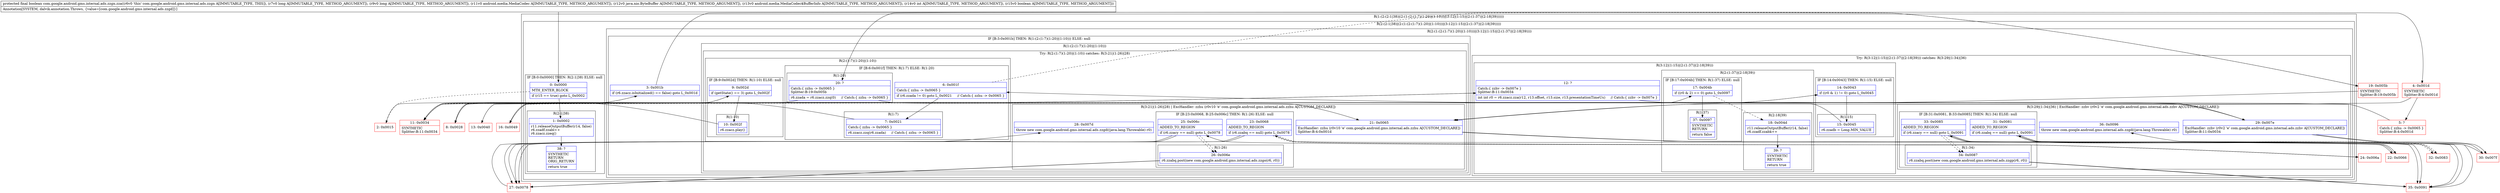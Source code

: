 digraph "CFG forcom.google.android.gms.internal.ads.zzgn.zza(JJLandroid\/media\/MediaCodec;Ljava\/nio\/ByteBuffer;Landroid\/media\/MediaCodec$BufferInfo;IZ)Z" {
subgraph cluster_Region_1092945754 {
label = "R(1:(2:(2:1|38)|(2:(1:(2:(1:7)(1:20)|(1:10)))|(3:12|(1:15)|(2:(1:37)|(2:18|39))))))";
node [shape=record,color=blue];
subgraph cluster_Region_2047960427 {
label = "R(2:(2:1|38)|(2:(1:(2:(1:7)(1:20)|(1:10)))|(3:12|(1:15)|(2:(1:37)|(2:18|39)))))";
node [shape=record,color=blue];
subgraph cluster_IfRegion_628345349 {
label = "IF [B:0:0x0000] THEN: R(2:1|38) ELSE: null";
node [shape=record,color=blue];
Node_0 [shape=record,label="{0\:\ 0x0000|MTH_ENTER_BLOCK\l|if (r15 == true) goto L_0x0002\l}"];
subgraph cluster_Region_1385769982 {
label = "R(2:1|38)";
node [shape=record,color=blue];
Node_1 [shape=record,label="{1\:\ 0x0002|r11.releaseOutputBuffer(r14, false)\lr6.zzadf.zzabl++\lr6.zzacz.zzeq()\l}"];
Node_38 [shape=record,label="{38\:\ ?|SYNTHETIC\lRETURN\lORIG_RETURN\l|return true\l}"];
}
}
subgraph cluster_Region_997194016 {
label = "R(2:(1:(2:(1:7)(1:20)|(1:10)))|(3:12|(1:15)|(2:(1:37)|(2:18|39))))";
node [shape=record,color=blue];
subgraph cluster_IfRegion_1252325659 {
label = "IF [B:3:0x001b] THEN: R(1:(2:(1:7)(1:20)|(1:10))) ELSE: null";
node [shape=record,color=blue];
Node_3 [shape=record,label="{3\:\ 0x001b|if (r6.zzacz.isInitialized() == false) goto L_0x001d\l}"];
subgraph cluster_Region_1899766184 {
label = "R(1:(2:(1:7)(1:20)|(1:10)))";
node [shape=record,color=blue];
subgraph cluster_TryCatchRegion_1793143466 {
label = "Try: R(2:(1:7)(1:20)|(1:10)) catches: R(3:21|(1:26)|28)";
node [shape=record,color=blue];
subgraph cluster_Region_771973167 {
label = "R(2:(1:7)(1:20)|(1:10))";
node [shape=record,color=blue];
subgraph cluster_IfRegion_1132603605 {
label = "IF [B:6:0x001f] THEN: R(1:7) ELSE: R(1:20)";
node [shape=record,color=blue];
Node_6 [shape=record,label="{6\:\ 0x001f|Catch:\{ zzhu \-\> 0x0065 \}\l|if (r6.zzada != 0) goto L_0x0021     \/\/ Catch:\{ zzhu \-\> 0x0065 \}\l}"];
subgraph cluster_Region_1394827372 {
label = "R(1:7)";
node [shape=record,color=blue];
Node_7 [shape=record,label="{7\:\ 0x0021|Catch:\{ zzhu \-\> 0x0065 \}\l|r6.zzacz.zzq(r6.zzada)     \/\/ Catch:\{ zzhu \-\> 0x0065 \}\l}"];
}
subgraph cluster_Region_808746176 {
label = "R(1:20)";
node [shape=record,color=blue];
Node_20 [shape=record,label="{20\:\ ?|Catch:\{ zzhu \-\> 0x0065 \}\lSplitter:B:19:0x005b\l|r6.zzada = r6.zzacz.zzq(0)     \/\/ Catch:\{ zzhu \-\> 0x0065 \}\l}"];
}
}
subgraph cluster_IfRegion_84107505 {
label = "IF [B:9:0x002d] THEN: R(1:10) ELSE: null";
node [shape=record,color=blue];
Node_9 [shape=record,label="{9\:\ 0x002d|if (getState() == 3) goto L_0x002f\l}"];
subgraph cluster_Region_1461003268 {
label = "R(1:10)";
node [shape=record,color=blue];
Node_10 [shape=record,label="{10\:\ 0x002f|r6.zzacz.play()\l}"];
}
}
}
subgraph cluster_Region_528293514 {
label = "R(3:21|(1:26)|28) | ExcHandler: zzhu (r0v10 'e' com.google.android.gms.internal.ads.zzhu A[CUSTOM_DECLARE])\l";
node [shape=record,color=blue];
Node_21 [shape=record,label="{21\:\ 0x0065|ExcHandler: zzhu (r0v10 'e' com.google.android.gms.internal.ads.zzhu A[CUSTOM_DECLARE])\lSplitter:B:4:0x001d\l}"];
subgraph cluster_IfRegion_205300697 {
label = "IF [B:23:0x0068, B:25:0x006c] THEN: R(1:26) ELSE: null";
node [shape=record,color=blue];
Node_23 [shape=record,label="{23\:\ 0x0068|ADDED_TO_REGION\l|if (r6.zzabq == null) goto L_0x0078\l}"];
Node_25 [shape=record,label="{25\:\ 0x006c|ADDED_TO_REGION\l|if (r6.zzacy == null) goto L_0x0078\l}"];
subgraph cluster_Region_304500295 {
label = "R(1:26)";
node [shape=record,color=blue];
Node_26 [shape=record,label="{26\:\ 0x006e|r6.zzabq.post(new com.google.android.gms.internal.ads.zzgo(r6, r0))\l}"];
}
}
Node_28 [shape=record,label="{28\:\ 0x007d|throw new com.google.android.gms.internal.ads.zzgd((java.lang.Throwable) r0)\l}"];
}
}
}
}
subgraph cluster_TryCatchRegion_1819114755 {
label = "Try: R(3:12|(1:15)|(2:(1:37)|(2:18|39))) catches: R(3:29|(1:34)|36)";
node [shape=record,color=blue];
subgraph cluster_Region_599661012 {
label = "R(3:12|(1:15)|(2:(1:37)|(2:18|39)))";
node [shape=record,color=blue];
Node_12 [shape=record,label="{12\:\ ?|Catch:\{ zzhv \-\> 0x007e \}\lSplitter:B:11:0x0034\l|int int r0 = r6.zzacz.zza(r12, r13.offset, r13.size, r13.presentationTimeUs)     \/\/ Catch:\{ zzhv \-\> 0x007e \}\l}"];
subgraph cluster_IfRegion_2107156189 {
label = "IF [B:14:0x0043] THEN: R(1:15) ELSE: null";
node [shape=record,color=blue];
Node_14 [shape=record,label="{14\:\ 0x0043|if ((r0 & 1) != 0) goto L_0x0045\l}"];
subgraph cluster_Region_462665546 {
label = "R(1:15)";
node [shape=record,color=blue];
Node_15 [shape=record,label="{15\:\ 0x0045|r6.zzadb = Long.MIN_VALUE\l}"];
}
}
subgraph cluster_Region_1918434698 {
label = "R(2:(1:37)|(2:18|39))";
node [shape=record,color=blue];
subgraph cluster_IfRegion_144639246 {
label = "IF [B:17:0x004b] THEN: R(1:37) ELSE: null";
node [shape=record,color=blue];
Node_17 [shape=record,label="{17\:\ 0x004b|if ((r0 & 2) == 0) goto L_0x0097\l}"];
subgraph cluster_Region_1378664944 {
label = "R(1:37)";
node [shape=record,color=blue];
Node_37 [shape=record,label="{37\:\ 0x0097|SYNTHETIC\lRETURN\l|return false\l}"];
}
}
subgraph cluster_Region_1437481939 {
label = "R(2:18|39)";
node [shape=record,color=blue];
Node_18 [shape=record,label="{18\:\ 0x004d|r11.releaseOutputBuffer(r14, false)\lr6.zzadf.zzabk++\l}"];
Node_39 [shape=record,label="{39\:\ ?|SYNTHETIC\lRETURN\l|return true\l}"];
}
}
}
subgraph cluster_Region_1392635851 {
label = "R(3:29|(1:34)|36) | ExcHandler: zzhv (r0v2 'e' com.google.android.gms.internal.ads.zzhv A[CUSTOM_DECLARE])\l";
node [shape=record,color=blue];
Node_29 [shape=record,label="{29\:\ 0x007e|ExcHandler: zzhv (r0v2 'e' com.google.android.gms.internal.ads.zzhv A[CUSTOM_DECLARE])\lSplitter:B:11:0x0034\l}"];
subgraph cluster_IfRegion_1719729292 {
label = "IF [B:31:0x0081, B:33:0x0085] THEN: R(1:34) ELSE: null";
node [shape=record,color=blue];
Node_31 [shape=record,label="{31\:\ 0x0081|ADDED_TO_REGION\l|if (r6.zzabq == null) goto L_0x0091\l}"];
Node_33 [shape=record,label="{33\:\ 0x0085|ADDED_TO_REGION\l|if (r6.zzacy == null) goto L_0x0091\l}"];
subgraph cluster_Region_1377276653 {
label = "R(1:34)";
node [shape=record,color=blue];
Node_34 [shape=record,label="{34\:\ 0x0087|r6.zzabq.post(new com.google.android.gms.internal.ads.zzgp(r6, r0))\l}"];
}
}
Node_36 [shape=record,label="{36\:\ 0x0096|throw new com.google.android.gms.internal.ads.zzgd((java.lang.Throwable) r0)\l}"];
}
}
}
}
}
subgraph cluster_Region_528293514 {
label = "R(3:21|(1:26)|28) | ExcHandler: zzhu (r0v10 'e' com.google.android.gms.internal.ads.zzhu A[CUSTOM_DECLARE])\l";
node [shape=record,color=blue];
Node_21 [shape=record,label="{21\:\ 0x0065|ExcHandler: zzhu (r0v10 'e' com.google.android.gms.internal.ads.zzhu A[CUSTOM_DECLARE])\lSplitter:B:4:0x001d\l}"];
subgraph cluster_IfRegion_205300697 {
label = "IF [B:23:0x0068, B:25:0x006c] THEN: R(1:26) ELSE: null";
node [shape=record,color=blue];
Node_23 [shape=record,label="{23\:\ 0x0068|ADDED_TO_REGION\l|if (r6.zzabq == null) goto L_0x0078\l}"];
Node_25 [shape=record,label="{25\:\ 0x006c|ADDED_TO_REGION\l|if (r6.zzacy == null) goto L_0x0078\l}"];
subgraph cluster_Region_304500295 {
label = "R(1:26)";
node [shape=record,color=blue];
Node_26 [shape=record,label="{26\:\ 0x006e|r6.zzabq.post(new com.google.android.gms.internal.ads.zzgo(r6, r0))\l}"];
}
}
Node_28 [shape=record,label="{28\:\ 0x007d|throw new com.google.android.gms.internal.ads.zzgd((java.lang.Throwable) r0)\l}"];
}
subgraph cluster_Region_1392635851 {
label = "R(3:29|(1:34)|36) | ExcHandler: zzhv (r0v2 'e' com.google.android.gms.internal.ads.zzhv A[CUSTOM_DECLARE])\l";
node [shape=record,color=blue];
Node_29 [shape=record,label="{29\:\ 0x007e|ExcHandler: zzhv (r0v2 'e' com.google.android.gms.internal.ads.zzhv A[CUSTOM_DECLARE])\lSplitter:B:11:0x0034\l}"];
subgraph cluster_IfRegion_1719729292 {
label = "IF [B:31:0x0081, B:33:0x0085] THEN: R(1:34) ELSE: null";
node [shape=record,color=blue];
Node_31 [shape=record,label="{31\:\ 0x0081|ADDED_TO_REGION\l|if (r6.zzabq == null) goto L_0x0091\l}"];
Node_33 [shape=record,label="{33\:\ 0x0085|ADDED_TO_REGION\l|if (r6.zzacy == null) goto L_0x0091\l}"];
subgraph cluster_Region_1377276653 {
label = "R(1:34)";
node [shape=record,color=blue];
Node_34 [shape=record,label="{34\:\ 0x0087|r6.zzabq.post(new com.google.android.gms.internal.ads.zzgp(r6, r0))\l}"];
}
}
Node_36 [shape=record,label="{36\:\ 0x0096|throw new com.google.android.gms.internal.ads.zzgd((java.lang.Throwable) r0)\l}"];
}
Node_2 [shape=record,color=red,label="{2\:\ 0x0015}"];
Node_4 [shape=record,color=red,label="{4\:\ 0x001d|SYNTHETIC\lSplitter:B:4:0x001d\l}"];
Node_5 [shape=record,color=red,label="{5\:\ ?|Catch:\{ zzhu \-\> 0x0065 \}\lSplitter:B:4:0x001d\l}"];
Node_8 [shape=record,color=red,label="{8\:\ 0x0028}"];
Node_11 [shape=record,color=red,label="{11\:\ 0x0034|SYNTHETIC\lSplitter:B:11:0x0034\l}"];
Node_13 [shape=record,color=red,label="{13\:\ 0x0040}"];
Node_16 [shape=record,color=red,label="{16\:\ 0x0049}"];
Node_19 [shape=record,color=red,label="{19\:\ 0x005b|SYNTHETIC\lSplitter:B:19:0x005b\l}"];
Node_22 [shape=record,color=red,label="{22\:\ 0x0066}"];
Node_24 [shape=record,color=red,label="{24\:\ 0x006a}"];
Node_27 [shape=record,color=red,label="{27\:\ 0x0078}"];
Node_30 [shape=record,color=red,label="{30\:\ 0x007f}"];
Node_32 [shape=record,color=red,label="{32\:\ 0x0083}"];
Node_35 [shape=record,color=red,label="{35\:\ 0x0091}"];
MethodNode[shape=record,label="{protected final boolean com.google.android.gms.internal.ads.zzgn.zza((r6v0 'this' com.google.android.gms.internal.ads.zzgn A[IMMUTABLE_TYPE, THIS]), (r7v0 long A[IMMUTABLE_TYPE, METHOD_ARGUMENT]), (r9v0 long A[IMMUTABLE_TYPE, METHOD_ARGUMENT]), (r11v0 android.media.MediaCodec A[IMMUTABLE_TYPE, METHOD_ARGUMENT]), (r12v0 java.nio.ByteBuffer A[IMMUTABLE_TYPE, METHOD_ARGUMENT]), (r13v0 android.media.MediaCodec$BufferInfo A[IMMUTABLE_TYPE, METHOD_ARGUMENT]), (r14v0 int A[IMMUTABLE_TYPE, METHOD_ARGUMENT]), (r15v0 boolean A[IMMUTABLE_TYPE, METHOD_ARGUMENT]))  | Annotation[SYSTEM, dalvik.annotation.Throws, \{value=[com.google.android.gms.internal.ads.zzgd]\}]\l}"];
MethodNode -> Node_0;
Node_0 -> Node_1;
Node_0 -> Node_2[style=dashed];
Node_1 -> Node_38;
Node_3 -> Node_4;
Node_3 -> Node_11[style=dashed];
Node_6 -> Node_7;
Node_6 -> Node_19[style=dashed];
Node_7 -> Node_8;
Node_20 -> Node_21;
Node_20 -> Node_8;
Node_9 -> Node_10;
Node_9 -> Node_11[style=dashed];
Node_10 -> Node_11;
Node_21 -> Node_22;
Node_23 -> Node_24[style=dashed];
Node_23 -> Node_27;
Node_25 -> Node_26[style=dashed];
Node_25 -> Node_27;
Node_26 -> Node_27;
Node_12 -> Node_13;
Node_12 -> Node_29;
Node_14 -> Node_15;
Node_14 -> Node_16[style=dashed];
Node_15 -> Node_16;
Node_17 -> Node_18[style=dashed];
Node_17 -> Node_37;
Node_18 -> Node_39;
Node_29 -> Node_30;
Node_31 -> Node_32[style=dashed];
Node_31 -> Node_35;
Node_33 -> Node_34[style=dashed];
Node_33 -> Node_35;
Node_34 -> Node_35;
Node_21 -> Node_22;
Node_23 -> Node_24[style=dashed];
Node_23 -> Node_27;
Node_25 -> Node_26[style=dashed];
Node_25 -> Node_27;
Node_26 -> Node_27;
Node_29 -> Node_30;
Node_31 -> Node_32[style=dashed];
Node_31 -> Node_35;
Node_33 -> Node_34[style=dashed];
Node_33 -> Node_35;
Node_34 -> Node_35;
Node_2 -> Node_3;
Node_4 -> Node_5;
Node_4 -> Node_21;
Node_5 -> Node_6;
Node_8 -> Node_9;
Node_11 -> Node_12;
Node_11 -> Node_29;
Node_13 -> Node_14;
Node_16 -> Node_17;
Node_19 -> Node_20;
Node_19 -> Node_21;
Node_22 -> Node_23;
Node_24 -> Node_25;
Node_27 -> Node_28;
Node_30 -> Node_31;
Node_32 -> Node_33;
Node_35 -> Node_36;
}

